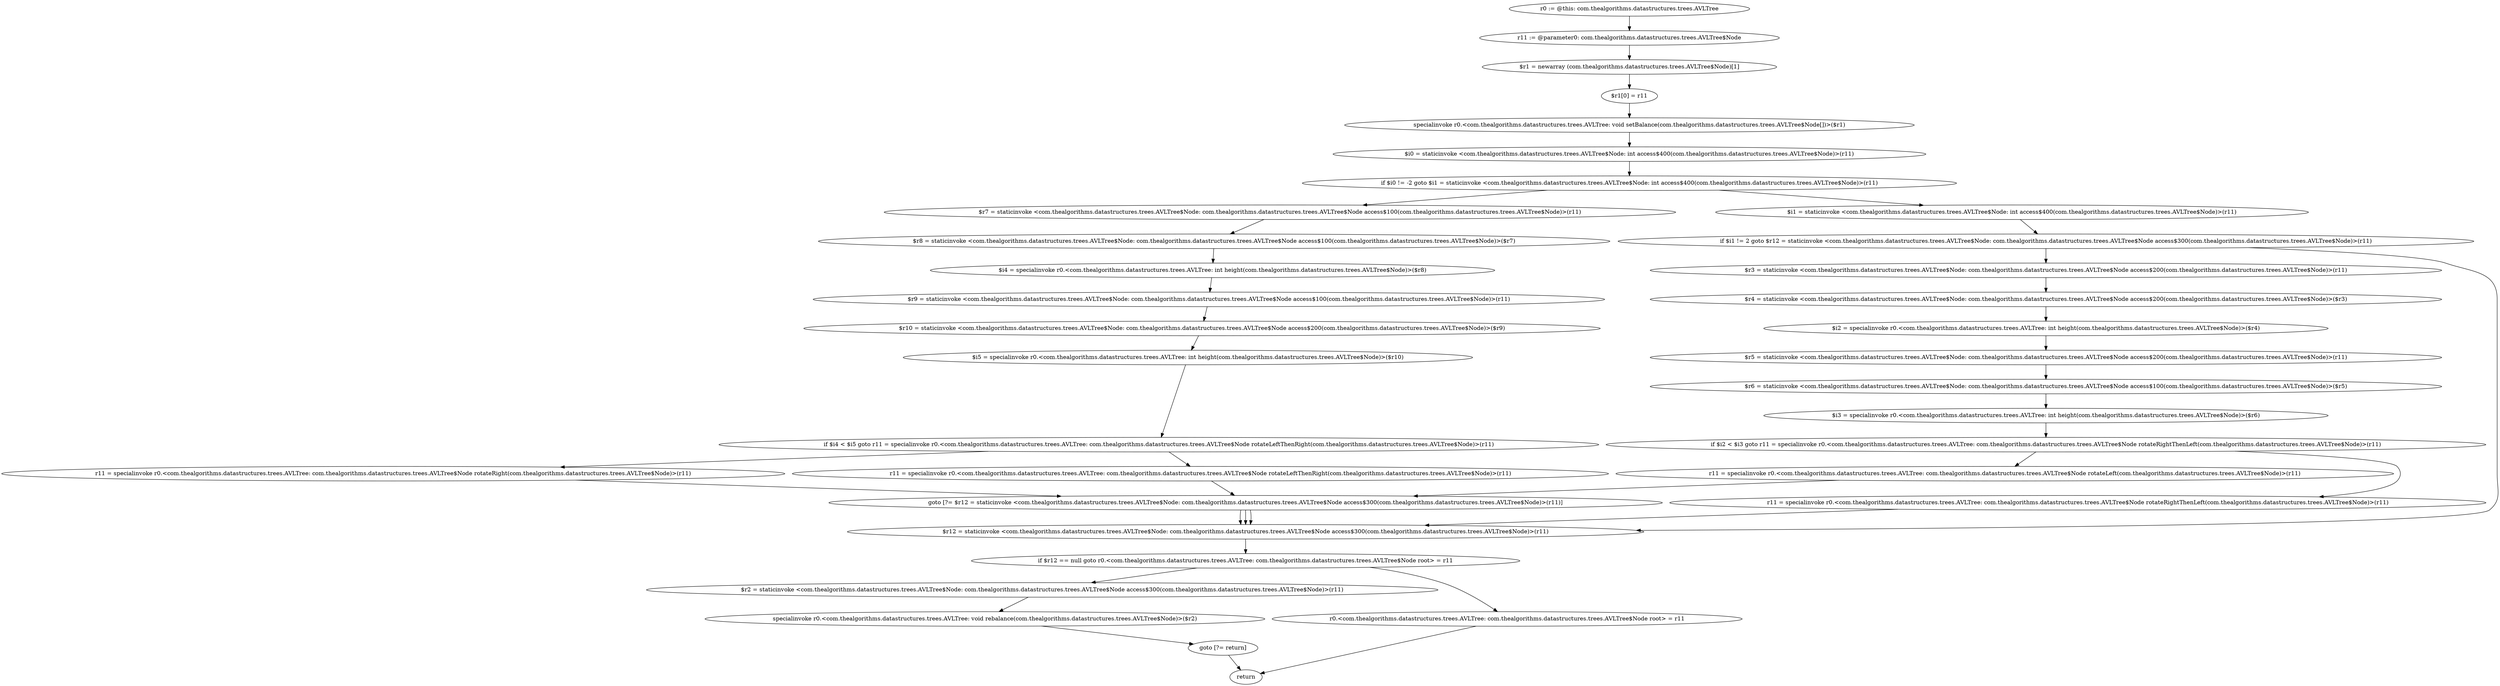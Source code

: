 digraph "unitGraph" {
    "r0 := @this: com.thealgorithms.datastructures.trees.AVLTree"
    "r11 := @parameter0: com.thealgorithms.datastructures.trees.AVLTree$Node"
    "$r1 = newarray (com.thealgorithms.datastructures.trees.AVLTree$Node)[1]"
    "$r1[0] = r11"
    "specialinvoke r0.<com.thealgorithms.datastructures.trees.AVLTree: void setBalance(com.thealgorithms.datastructures.trees.AVLTree$Node[])>($r1)"
    "$i0 = staticinvoke <com.thealgorithms.datastructures.trees.AVLTree$Node: int access$400(com.thealgorithms.datastructures.trees.AVLTree$Node)>(r11)"
    "if $i0 != -2 goto $i1 = staticinvoke <com.thealgorithms.datastructures.trees.AVLTree$Node: int access$400(com.thealgorithms.datastructures.trees.AVLTree$Node)>(r11)"
    "$r7 = staticinvoke <com.thealgorithms.datastructures.trees.AVLTree$Node: com.thealgorithms.datastructures.trees.AVLTree$Node access$100(com.thealgorithms.datastructures.trees.AVLTree$Node)>(r11)"
    "$r8 = staticinvoke <com.thealgorithms.datastructures.trees.AVLTree$Node: com.thealgorithms.datastructures.trees.AVLTree$Node access$100(com.thealgorithms.datastructures.trees.AVLTree$Node)>($r7)"
    "$i4 = specialinvoke r0.<com.thealgorithms.datastructures.trees.AVLTree: int height(com.thealgorithms.datastructures.trees.AVLTree$Node)>($r8)"
    "$r9 = staticinvoke <com.thealgorithms.datastructures.trees.AVLTree$Node: com.thealgorithms.datastructures.trees.AVLTree$Node access$100(com.thealgorithms.datastructures.trees.AVLTree$Node)>(r11)"
    "$r10 = staticinvoke <com.thealgorithms.datastructures.trees.AVLTree$Node: com.thealgorithms.datastructures.trees.AVLTree$Node access$200(com.thealgorithms.datastructures.trees.AVLTree$Node)>($r9)"
    "$i5 = specialinvoke r0.<com.thealgorithms.datastructures.trees.AVLTree: int height(com.thealgorithms.datastructures.trees.AVLTree$Node)>($r10)"
    "if $i4 < $i5 goto r11 = specialinvoke r0.<com.thealgorithms.datastructures.trees.AVLTree: com.thealgorithms.datastructures.trees.AVLTree$Node rotateLeftThenRight(com.thealgorithms.datastructures.trees.AVLTree$Node)>(r11)"
    "r11 = specialinvoke r0.<com.thealgorithms.datastructures.trees.AVLTree: com.thealgorithms.datastructures.trees.AVLTree$Node rotateRight(com.thealgorithms.datastructures.trees.AVLTree$Node)>(r11)"
    "goto [?= $r12 = staticinvoke <com.thealgorithms.datastructures.trees.AVLTree$Node: com.thealgorithms.datastructures.trees.AVLTree$Node access$300(com.thealgorithms.datastructures.trees.AVLTree$Node)>(r11)]"
    "r11 = specialinvoke r0.<com.thealgorithms.datastructures.trees.AVLTree: com.thealgorithms.datastructures.trees.AVLTree$Node rotateLeftThenRight(com.thealgorithms.datastructures.trees.AVLTree$Node)>(r11)"
    "$i1 = staticinvoke <com.thealgorithms.datastructures.trees.AVLTree$Node: int access$400(com.thealgorithms.datastructures.trees.AVLTree$Node)>(r11)"
    "if $i1 != 2 goto $r12 = staticinvoke <com.thealgorithms.datastructures.trees.AVLTree$Node: com.thealgorithms.datastructures.trees.AVLTree$Node access$300(com.thealgorithms.datastructures.trees.AVLTree$Node)>(r11)"
    "$r3 = staticinvoke <com.thealgorithms.datastructures.trees.AVLTree$Node: com.thealgorithms.datastructures.trees.AVLTree$Node access$200(com.thealgorithms.datastructures.trees.AVLTree$Node)>(r11)"
    "$r4 = staticinvoke <com.thealgorithms.datastructures.trees.AVLTree$Node: com.thealgorithms.datastructures.trees.AVLTree$Node access$200(com.thealgorithms.datastructures.trees.AVLTree$Node)>($r3)"
    "$i2 = specialinvoke r0.<com.thealgorithms.datastructures.trees.AVLTree: int height(com.thealgorithms.datastructures.trees.AVLTree$Node)>($r4)"
    "$r5 = staticinvoke <com.thealgorithms.datastructures.trees.AVLTree$Node: com.thealgorithms.datastructures.trees.AVLTree$Node access$200(com.thealgorithms.datastructures.trees.AVLTree$Node)>(r11)"
    "$r6 = staticinvoke <com.thealgorithms.datastructures.trees.AVLTree$Node: com.thealgorithms.datastructures.trees.AVLTree$Node access$100(com.thealgorithms.datastructures.trees.AVLTree$Node)>($r5)"
    "$i3 = specialinvoke r0.<com.thealgorithms.datastructures.trees.AVLTree: int height(com.thealgorithms.datastructures.trees.AVLTree$Node)>($r6)"
    "if $i2 < $i3 goto r11 = specialinvoke r0.<com.thealgorithms.datastructures.trees.AVLTree: com.thealgorithms.datastructures.trees.AVLTree$Node rotateRightThenLeft(com.thealgorithms.datastructures.trees.AVLTree$Node)>(r11)"
    "r11 = specialinvoke r0.<com.thealgorithms.datastructures.trees.AVLTree: com.thealgorithms.datastructures.trees.AVLTree$Node rotateLeft(com.thealgorithms.datastructures.trees.AVLTree$Node)>(r11)"
    "r11 = specialinvoke r0.<com.thealgorithms.datastructures.trees.AVLTree: com.thealgorithms.datastructures.trees.AVLTree$Node rotateRightThenLeft(com.thealgorithms.datastructures.trees.AVLTree$Node)>(r11)"
    "$r12 = staticinvoke <com.thealgorithms.datastructures.trees.AVLTree$Node: com.thealgorithms.datastructures.trees.AVLTree$Node access$300(com.thealgorithms.datastructures.trees.AVLTree$Node)>(r11)"
    "if $r12 == null goto r0.<com.thealgorithms.datastructures.trees.AVLTree: com.thealgorithms.datastructures.trees.AVLTree$Node root> = r11"
    "$r2 = staticinvoke <com.thealgorithms.datastructures.trees.AVLTree$Node: com.thealgorithms.datastructures.trees.AVLTree$Node access$300(com.thealgorithms.datastructures.trees.AVLTree$Node)>(r11)"
    "specialinvoke r0.<com.thealgorithms.datastructures.trees.AVLTree: void rebalance(com.thealgorithms.datastructures.trees.AVLTree$Node)>($r2)"
    "goto [?= return]"
    "r0.<com.thealgorithms.datastructures.trees.AVLTree: com.thealgorithms.datastructures.trees.AVLTree$Node root> = r11"
    "return"
    "r0 := @this: com.thealgorithms.datastructures.trees.AVLTree"->"r11 := @parameter0: com.thealgorithms.datastructures.trees.AVLTree$Node";
    "r11 := @parameter0: com.thealgorithms.datastructures.trees.AVLTree$Node"->"$r1 = newarray (com.thealgorithms.datastructures.trees.AVLTree$Node)[1]";
    "$r1 = newarray (com.thealgorithms.datastructures.trees.AVLTree$Node)[1]"->"$r1[0] = r11";
    "$r1[0] = r11"->"specialinvoke r0.<com.thealgorithms.datastructures.trees.AVLTree: void setBalance(com.thealgorithms.datastructures.trees.AVLTree$Node[])>($r1)";
    "specialinvoke r0.<com.thealgorithms.datastructures.trees.AVLTree: void setBalance(com.thealgorithms.datastructures.trees.AVLTree$Node[])>($r1)"->"$i0 = staticinvoke <com.thealgorithms.datastructures.trees.AVLTree$Node: int access$400(com.thealgorithms.datastructures.trees.AVLTree$Node)>(r11)";
    "$i0 = staticinvoke <com.thealgorithms.datastructures.trees.AVLTree$Node: int access$400(com.thealgorithms.datastructures.trees.AVLTree$Node)>(r11)"->"if $i0 != -2 goto $i1 = staticinvoke <com.thealgorithms.datastructures.trees.AVLTree$Node: int access$400(com.thealgorithms.datastructures.trees.AVLTree$Node)>(r11)";
    "if $i0 != -2 goto $i1 = staticinvoke <com.thealgorithms.datastructures.trees.AVLTree$Node: int access$400(com.thealgorithms.datastructures.trees.AVLTree$Node)>(r11)"->"$r7 = staticinvoke <com.thealgorithms.datastructures.trees.AVLTree$Node: com.thealgorithms.datastructures.trees.AVLTree$Node access$100(com.thealgorithms.datastructures.trees.AVLTree$Node)>(r11)";
    "if $i0 != -2 goto $i1 = staticinvoke <com.thealgorithms.datastructures.trees.AVLTree$Node: int access$400(com.thealgorithms.datastructures.trees.AVLTree$Node)>(r11)"->"$i1 = staticinvoke <com.thealgorithms.datastructures.trees.AVLTree$Node: int access$400(com.thealgorithms.datastructures.trees.AVLTree$Node)>(r11)";
    "$r7 = staticinvoke <com.thealgorithms.datastructures.trees.AVLTree$Node: com.thealgorithms.datastructures.trees.AVLTree$Node access$100(com.thealgorithms.datastructures.trees.AVLTree$Node)>(r11)"->"$r8 = staticinvoke <com.thealgorithms.datastructures.trees.AVLTree$Node: com.thealgorithms.datastructures.trees.AVLTree$Node access$100(com.thealgorithms.datastructures.trees.AVLTree$Node)>($r7)";
    "$r8 = staticinvoke <com.thealgorithms.datastructures.trees.AVLTree$Node: com.thealgorithms.datastructures.trees.AVLTree$Node access$100(com.thealgorithms.datastructures.trees.AVLTree$Node)>($r7)"->"$i4 = specialinvoke r0.<com.thealgorithms.datastructures.trees.AVLTree: int height(com.thealgorithms.datastructures.trees.AVLTree$Node)>($r8)";
    "$i4 = specialinvoke r0.<com.thealgorithms.datastructures.trees.AVLTree: int height(com.thealgorithms.datastructures.trees.AVLTree$Node)>($r8)"->"$r9 = staticinvoke <com.thealgorithms.datastructures.trees.AVLTree$Node: com.thealgorithms.datastructures.trees.AVLTree$Node access$100(com.thealgorithms.datastructures.trees.AVLTree$Node)>(r11)";
    "$r9 = staticinvoke <com.thealgorithms.datastructures.trees.AVLTree$Node: com.thealgorithms.datastructures.trees.AVLTree$Node access$100(com.thealgorithms.datastructures.trees.AVLTree$Node)>(r11)"->"$r10 = staticinvoke <com.thealgorithms.datastructures.trees.AVLTree$Node: com.thealgorithms.datastructures.trees.AVLTree$Node access$200(com.thealgorithms.datastructures.trees.AVLTree$Node)>($r9)";
    "$r10 = staticinvoke <com.thealgorithms.datastructures.trees.AVLTree$Node: com.thealgorithms.datastructures.trees.AVLTree$Node access$200(com.thealgorithms.datastructures.trees.AVLTree$Node)>($r9)"->"$i5 = specialinvoke r0.<com.thealgorithms.datastructures.trees.AVLTree: int height(com.thealgorithms.datastructures.trees.AVLTree$Node)>($r10)";
    "$i5 = specialinvoke r0.<com.thealgorithms.datastructures.trees.AVLTree: int height(com.thealgorithms.datastructures.trees.AVLTree$Node)>($r10)"->"if $i4 < $i5 goto r11 = specialinvoke r0.<com.thealgorithms.datastructures.trees.AVLTree: com.thealgorithms.datastructures.trees.AVLTree$Node rotateLeftThenRight(com.thealgorithms.datastructures.trees.AVLTree$Node)>(r11)";
    "if $i4 < $i5 goto r11 = specialinvoke r0.<com.thealgorithms.datastructures.trees.AVLTree: com.thealgorithms.datastructures.trees.AVLTree$Node rotateLeftThenRight(com.thealgorithms.datastructures.trees.AVLTree$Node)>(r11)"->"r11 = specialinvoke r0.<com.thealgorithms.datastructures.trees.AVLTree: com.thealgorithms.datastructures.trees.AVLTree$Node rotateRight(com.thealgorithms.datastructures.trees.AVLTree$Node)>(r11)";
    "if $i4 < $i5 goto r11 = specialinvoke r0.<com.thealgorithms.datastructures.trees.AVLTree: com.thealgorithms.datastructures.trees.AVLTree$Node rotateLeftThenRight(com.thealgorithms.datastructures.trees.AVLTree$Node)>(r11)"->"r11 = specialinvoke r0.<com.thealgorithms.datastructures.trees.AVLTree: com.thealgorithms.datastructures.trees.AVLTree$Node rotateLeftThenRight(com.thealgorithms.datastructures.trees.AVLTree$Node)>(r11)";
    "r11 = specialinvoke r0.<com.thealgorithms.datastructures.trees.AVLTree: com.thealgorithms.datastructures.trees.AVLTree$Node rotateRight(com.thealgorithms.datastructures.trees.AVLTree$Node)>(r11)"->"goto [?= $r12 = staticinvoke <com.thealgorithms.datastructures.trees.AVLTree$Node: com.thealgorithms.datastructures.trees.AVLTree$Node access$300(com.thealgorithms.datastructures.trees.AVLTree$Node)>(r11)]";
    "goto [?= $r12 = staticinvoke <com.thealgorithms.datastructures.trees.AVLTree$Node: com.thealgorithms.datastructures.trees.AVLTree$Node access$300(com.thealgorithms.datastructures.trees.AVLTree$Node)>(r11)]"->"$r12 = staticinvoke <com.thealgorithms.datastructures.trees.AVLTree$Node: com.thealgorithms.datastructures.trees.AVLTree$Node access$300(com.thealgorithms.datastructures.trees.AVLTree$Node)>(r11)";
    "r11 = specialinvoke r0.<com.thealgorithms.datastructures.trees.AVLTree: com.thealgorithms.datastructures.trees.AVLTree$Node rotateLeftThenRight(com.thealgorithms.datastructures.trees.AVLTree$Node)>(r11)"->"goto [?= $r12 = staticinvoke <com.thealgorithms.datastructures.trees.AVLTree$Node: com.thealgorithms.datastructures.trees.AVLTree$Node access$300(com.thealgorithms.datastructures.trees.AVLTree$Node)>(r11)]";
    "goto [?= $r12 = staticinvoke <com.thealgorithms.datastructures.trees.AVLTree$Node: com.thealgorithms.datastructures.trees.AVLTree$Node access$300(com.thealgorithms.datastructures.trees.AVLTree$Node)>(r11)]"->"$r12 = staticinvoke <com.thealgorithms.datastructures.trees.AVLTree$Node: com.thealgorithms.datastructures.trees.AVLTree$Node access$300(com.thealgorithms.datastructures.trees.AVLTree$Node)>(r11)";
    "$i1 = staticinvoke <com.thealgorithms.datastructures.trees.AVLTree$Node: int access$400(com.thealgorithms.datastructures.trees.AVLTree$Node)>(r11)"->"if $i1 != 2 goto $r12 = staticinvoke <com.thealgorithms.datastructures.trees.AVLTree$Node: com.thealgorithms.datastructures.trees.AVLTree$Node access$300(com.thealgorithms.datastructures.trees.AVLTree$Node)>(r11)";
    "if $i1 != 2 goto $r12 = staticinvoke <com.thealgorithms.datastructures.trees.AVLTree$Node: com.thealgorithms.datastructures.trees.AVLTree$Node access$300(com.thealgorithms.datastructures.trees.AVLTree$Node)>(r11)"->"$r3 = staticinvoke <com.thealgorithms.datastructures.trees.AVLTree$Node: com.thealgorithms.datastructures.trees.AVLTree$Node access$200(com.thealgorithms.datastructures.trees.AVLTree$Node)>(r11)";
    "if $i1 != 2 goto $r12 = staticinvoke <com.thealgorithms.datastructures.trees.AVLTree$Node: com.thealgorithms.datastructures.trees.AVLTree$Node access$300(com.thealgorithms.datastructures.trees.AVLTree$Node)>(r11)"->"$r12 = staticinvoke <com.thealgorithms.datastructures.trees.AVLTree$Node: com.thealgorithms.datastructures.trees.AVLTree$Node access$300(com.thealgorithms.datastructures.trees.AVLTree$Node)>(r11)";
    "$r3 = staticinvoke <com.thealgorithms.datastructures.trees.AVLTree$Node: com.thealgorithms.datastructures.trees.AVLTree$Node access$200(com.thealgorithms.datastructures.trees.AVLTree$Node)>(r11)"->"$r4 = staticinvoke <com.thealgorithms.datastructures.trees.AVLTree$Node: com.thealgorithms.datastructures.trees.AVLTree$Node access$200(com.thealgorithms.datastructures.trees.AVLTree$Node)>($r3)";
    "$r4 = staticinvoke <com.thealgorithms.datastructures.trees.AVLTree$Node: com.thealgorithms.datastructures.trees.AVLTree$Node access$200(com.thealgorithms.datastructures.trees.AVLTree$Node)>($r3)"->"$i2 = specialinvoke r0.<com.thealgorithms.datastructures.trees.AVLTree: int height(com.thealgorithms.datastructures.trees.AVLTree$Node)>($r4)";
    "$i2 = specialinvoke r0.<com.thealgorithms.datastructures.trees.AVLTree: int height(com.thealgorithms.datastructures.trees.AVLTree$Node)>($r4)"->"$r5 = staticinvoke <com.thealgorithms.datastructures.trees.AVLTree$Node: com.thealgorithms.datastructures.trees.AVLTree$Node access$200(com.thealgorithms.datastructures.trees.AVLTree$Node)>(r11)";
    "$r5 = staticinvoke <com.thealgorithms.datastructures.trees.AVLTree$Node: com.thealgorithms.datastructures.trees.AVLTree$Node access$200(com.thealgorithms.datastructures.trees.AVLTree$Node)>(r11)"->"$r6 = staticinvoke <com.thealgorithms.datastructures.trees.AVLTree$Node: com.thealgorithms.datastructures.trees.AVLTree$Node access$100(com.thealgorithms.datastructures.trees.AVLTree$Node)>($r5)";
    "$r6 = staticinvoke <com.thealgorithms.datastructures.trees.AVLTree$Node: com.thealgorithms.datastructures.trees.AVLTree$Node access$100(com.thealgorithms.datastructures.trees.AVLTree$Node)>($r5)"->"$i3 = specialinvoke r0.<com.thealgorithms.datastructures.trees.AVLTree: int height(com.thealgorithms.datastructures.trees.AVLTree$Node)>($r6)";
    "$i3 = specialinvoke r0.<com.thealgorithms.datastructures.trees.AVLTree: int height(com.thealgorithms.datastructures.trees.AVLTree$Node)>($r6)"->"if $i2 < $i3 goto r11 = specialinvoke r0.<com.thealgorithms.datastructures.trees.AVLTree: com.thealgorithms.datastructures.trees.AVLTree$Node rotateRightThenLeft(com.thealgorithms.datastructures.trees.AVLTree$Node)>(r11)";
    "if $i2 < $i3 goto r11 = specialinvoke r0.<com.thealgorithms.datastructures.trees.AVLTree: com.thealgorithms.datastructures.trees.AVLTree$Node rotateRightThenLeft(com.thealgorithms.datastructures.trees.AVLTree$Node)>(r11)"->"r11 = specialinvoke r0.<com.thealgorithms.datastructures.trees.AVLTree: com.thealgorithms.datastructures.trees.AVLTree$Node rotateLeft(com.thealgorithms.datastructures.trees.AVLTree$Node)>(r11)";
    "if $i2 < $i3 goto r11 = specialinvoke r0.<com.thealgorithms.datastructures.trees.AVLTree: com.thealgorithms.datastructures.trees.AVLTree$Node rotateRightThenLeft(com.thealgorithms.datastructures.trees.AVLTree$Node)>(r11)"->"r11 = specialinvoke r0.<com.thealgorithms.datastructures.trees.AVLTree: com.thealgorithms.datastructures.trees.AVLTree$Node rotateRightThenLeft(com.thealgorithms.datastructures.trees.AVLTree$Node)>(r11)";
    "r11 = specialinvoke r0.<com.thealgorithms.datastructures.trees.AVLTree: com.thealgorithms.datastructures.trees.AVLTree$Node rotateLeft(com.thealgorithms.datastructures.trees.AVLTree$Node)>(r11)"->"goto [?= $r12 = staticinvoke <com.thealgorithms.datastructures.trees.AVLTree$Node: com.thealgorithms.datastructures.trees.AVLTree$Node access$300(com.thealgorithms.datastructures.trees.AVLTree$Node)>(r11)]";
    "goto [?= $r12 = staticinvoke <com.thealgorithms.datastructures.trees.AVLTree$Node: com.thealgorithms.datastructures.trees.AVLTree$Node access$300(com.thealgorithms.datastructures.trees.AVLTree$Node)>(r11)]"->"$r12 = staticinvoke <com.thealgorithms.datastructures.trees.AVLTree$Node: com.thealgorithms.datastructures.trees.AVLTree$Node access$300(com.thealgorithms.datastructures.trees.AVLTree$Node)>(r11)";
    "r11 = specialinvoke r0.<com.thealgorithms.datastructures.trees.AVLTree: com.thealgorithms.datastructures.trees.AVLTree$Node rotateRightThenLeft(com.thealgorithms.datastructures.trees.AVLTree$Node)>(r11)"->"$r12 = staticinvoke <com.thealgorithms.datastructures.trees.AVLTree$Node: com.thealgorithms.datastructures.trees.AVLTree$Node access$300(com.thealgorithms.datastructures.trees.AVLTree$Node)>(r11)";
    "$r12 = staticinvoke <com.thealgorithms.datastructures.trees.AVLTree$Node: com.thealgorithms.datastructures.trees.AVLTree$Node access$300(com.thealgorithms.datastructures.trees.AVLTree$Node)>(r11)"->"if $r12 == null goto r0.<com.thealgorithms.datastructures.trees.AVLTree: com.thealgorithms.datastructures.trees.AVLTree$Node root> = r11";
    "if $r12 == null goto r0.<com.thealgorithms.datastructures.trees.AVLTree: com.thealgorithms.datastructures.trees.AVLTree$Node root> = r11"->"$r2 = staticinvoke <com.thealgorithms.datastructures.trees.AVLTree$Node: com.thealgorithms.datastructures.trees.AVLTree$Node access$300(com.thealgorithms.datastructures.trees.AVLTree$Node)>(r11)";
    "if $r12 == null goto r0.<com.thealgorithms.datastructures.trees.AVLTree: com.thealgorithms.datastructures.trees.AVLTree$Node root> = r11"->"r0.<com.thealgorithms.datastructures.trees.AVLTree: com.thealgorithms.datastructures.trees.AVLTree$Node root> = r11";
    "$r2 = staticinvoke <com.thealgorithms.datastructures.trees.AVLTree$Node: com.thealgorithms.datastructures.trees.AVLTree$Node access$300(com.thealgorithms.datastructures.trees.AVLTree$Node)>(r11)"->"specialinvoke r0.<com.thealgorithms.datastructures.trees.AVLTree: void rebalance(com.thealgorithms.datastructures.trees.AVLTree$Node)>($r2)";
    "specialinvoke r0.<com.thealgorithms.datastructures.trees.AVLTree: void rebalance(com.thealgorithms.datastructures.trees.AVLTree$Node)>($r2)"->"goto [?= return]";
    "goto [?= return]"->"return";
    "r0.<com.thealgorithms.datastructures.trees.AVLTree: com.thealgorithms.datastructures.trees.AVLTree$Node root> = r11"->"return";
}
